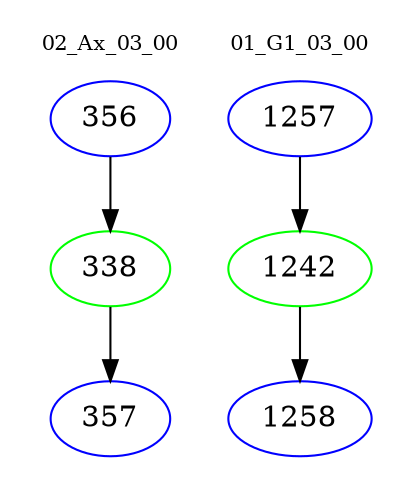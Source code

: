 digraph{
subgraph cluster_0 {
color = white
label = "02_Ax_03_00";
fontsize=10;
T0_356 [label="356", color="blue"]
T0_356 -> T0_338 [color="black"]
T0_338 [label="338", color="green"]
T0_338 -> T0_357 [color="black"]
T0_357 [label="357", color="blue"]
}
subgraph cluster_1 {
color = white
label = "01_G1_03_00";
fontsize=10;
T1_1257 [label="1257", color="blue"]
T1_1257 -> T1_1242 [color="black"]
T1_1242 [label="1242", color="green"]
T1_1242 -> T1_1258 [color="black"]
T1_1258 [label="1258", color="blue"]
}
}
